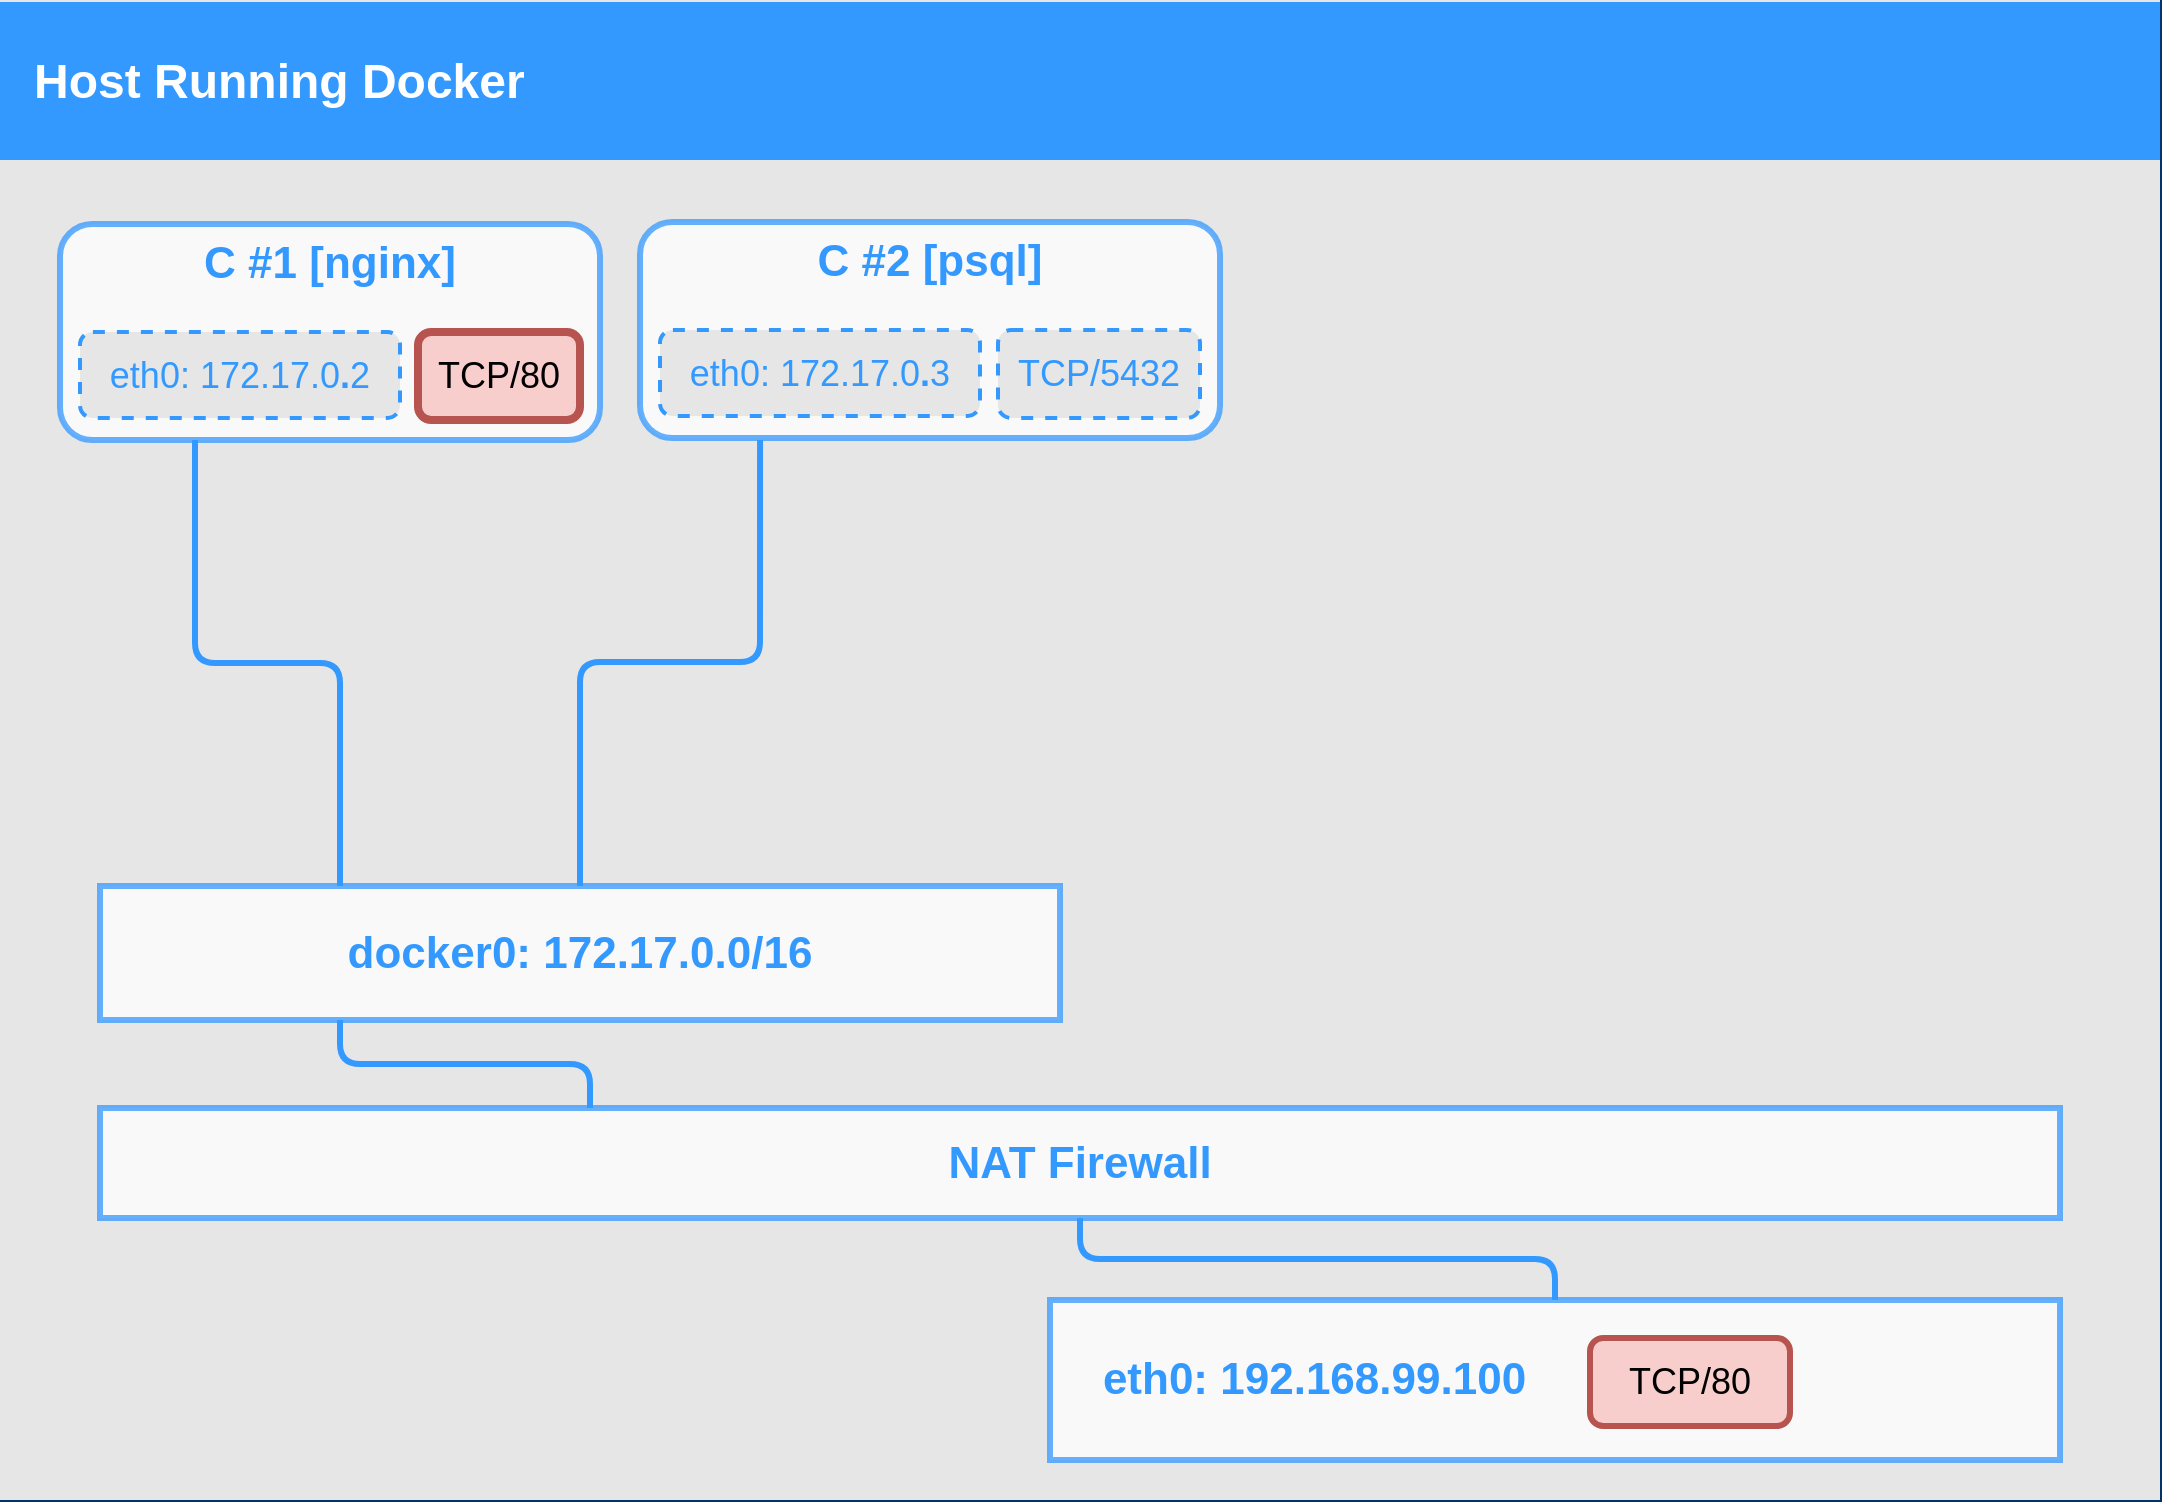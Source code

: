 <mxfile version="10.6.3" type="device"><diagram id="6a731a19-8d31-9384-78a2-239565b7b9f0" name="Page-1"><mxGraphModel dx="1672" dy="920" grid="1" gridSize="10" guides="1" tooltips="1" connect="1" arrows="1" fold="1" page="1" pageScale="1" pageWidth="1169" pageHeight="827" background="#003469" math="0" shadow="0"><root><mxCell id="0"/><mxCell id="1" parent="0"/><mxCell id="2019" value="" style="rounded=0;whiteSpace=wrap;html=1;dashed=1;strokeColor=none;strokeWidth=2;fillColor=#E6E6E6;fontFamily=Verdana;fontSize=12;fontColor=#00BEF2;verticalAlign=middle;" parent="1" vertex="1"><mxGeometry x="40" y="40" width="1080" height="750" as="geometry"/></mxCell><mxCell id="2025" value="Host Running Docker" style="whiteSpace=wrap;html=1;dashed=1;strokeColor=none;strokeWidth=2;fillColor=#3399FF;fontFamily=Helvetica;fontSize=24;fontColor=#FFFFFF;fontStyle=1;align=left;spacingLeft=15;" parent="1" vertex="1"><mxGeometry x="40" y="41" width="1080" height="79" as="geometry"/></mxCell><mxCell id="jSE16HTazwkBrNY0yoWK-2089" value="&lt;font color=&quot;#3399FF&quot;&gt;C #1 [nginx]&lt;/font&gt;" style="rounded=1;whiteSpace=wrap;html=1;strokeColor=#3399FF;strokeWidth=3;fillColor=#FFFFFF;fontFamily=Helvetica;fontSize=22;fontColor=#FFB366;opacity=75;verticalAlign=top;fontStyle=1;align=center;" parent="1" vertex="1"><mxGeometry x="70" y="152" width="270" height="108" as="geometry"/></mxCell><mxCell id="jSE16HTazwkBrNY0yoWK-2091" value="&lt;div&gt;&lt;font style=&quot;font-size: 18px&quot;&gt;eth0: 172.17.0&lt;b&gt;.&lt;/b&gt;2&lt;/font&gt;&lt;/div&gt;" style="rounded=1;whiteSpace=wrap;html=1;strokeColor=#3399FF;strokeWidth=2;fillColor=#E6E6E6;fontSize=18;fontColor=#3399FF;align=center;spacingLeft=0;dashed=1;verticalAlign=middle;" parent="1" vertex="1"><mxGeometry x="80" y="206" width="160" height="43" as="geometry"/></mxCell><mxCell id="jSE16HTazwkBrNY0yoWK-2097" value="&lt;div align=&quot;left&quot;&gt;&amp;nbsp;&amp;nbsp;&amp;nbsp; eth0: 192.168.99.100&lt;/div&gt;" style="rounded=0;whiteSpace=wrap;html=1;strokeColor=#3399FF;strokeWidth=3;fillColor=#FFFFFF;fontFamily=Helvetica;fontSize=22;fontColor=#3399FF;opacity=75;verticalAlign=middle;fontStyle=1;align=left;spacingLeft=0;" parent="1" vertex="1"><mxGeometry x="565" y="690" width="505" height="80" as="geometry"/></mxCell><mxCell id="jSE16HTazwkBrNY0yoWK-2099" value="NAT Firewall" style="rounded=0;whiteSpace=wrap;html=1;strokeColor=#3399FF;strokeWidth=3;fillColor=#FFFFFF;fontFamily=Helvetica;fontSize=22;fontColor=#3399FF;opacity=75;verticalAlign=middle;fontStyle=1;align=center;" parent="1" vertex="1"><mxGeometry x="90" y="594" width="980" height="55" as="geometry"/></mxCell><mxCell id="jSE16HTazwkBrNY0yoWK-2101" value="" style="endArrow=none;startArrow=none;html=1;fontSize=22;fontColor=#3399FF;entryX=0.5;entryY=1;entryDx=0;entryDy=0;exitX=0.5;exitY=0;exitDx=0;exitDy=0;strokeColor=#3399FF;strokeWidth=3;targetPerimeterSpacing=0;edgeStyle=orthogonalEdgeStyle;startFill=0;endFill=0;" parent="1" source="jSE16HTazwkBrNY0yoWK-2097" target="jSE16HTazwkBrNY0yoWK-2099" edge="1"><mxGeometry width="50" height="50" relative="1" as="geometry"><mxPoint x="360" y="860" as="sourcePoint"/><mxPoint x="410" y="810" as="targetPoint"/></mxGeometry></mxCell><mxCell id="jSE16HTazwkBrNY0yoWK-2111" value="&lt;font style=&quot;font-size: 18px&quot;&gt;TCP/&lt;/font&gt;&lt;font style=&quot;font-size: 18px&quot;&gt;80&lt;/font&gt;" style="rounded=1;whiteSpace=wrap;html=1;strokeColor=#b85450;strokeWidth=4;fillColor=#f8cecc;fontSize=18;align=center;spacingLeft=0;verticalAlign=middle;" parent="1" vertex="1"><mxGeometry x="249" y="206" width="81" height="44" as="geometry"/></mxCell><mxCell id="jSE16HTazwkBrNY0yoWK-2121" value="docker0: 172.17.0.0/16" style="rounded=0;whiteSpace=wrap;html=1;strokeColor=#3399FF;strokeWidth=3;fillColor=#FFFFFF;fontFamily=Helvetica;fontSize=22;fontColor=#3399FF;opacity=75;verticalAlign=middle;fontStyle=1;align=center;" parent="1" vertex="1"><mxGeometry x="90" y="483" width="480" height="67" as="geometry"/></mxCell><mxCell id="jSE16HTazwkBrNY0yoWK-2123" value="&lt;font color=&quot;#3399FF&quot;&gt;C #2 [psql]&lt;/font&gt;" style="rounded=1;whiteSpace=wrap;html=1;strokeColor=#3399FF;strokeWidth=3;fillColor=#FFFFFF;fontFamily=Helvetica;fontSize=22;fontColor=#FFB366;opacity=75;verticalAlign=top;fontStyle=1;align=center;" parent="1" vertex="1"><mxGeometry x="360" y="151" width="290" height="108" as="geometry"/></mxCell><mxCell id="jSE16HTazwkBrNY0yoWK-2124" value="&lt;div&gt;&lt;font style=&quot;font-size: 18px&quot;&gt;eth0: 172.17.0&lt;b&gt;.&lt;/b&gt;3&lt;/font&gt;&lt;/div&gt;" style="rounded=1;whiteSpace=wrap;html=1;strokeColor=#3399FF;strokeWidth=2;fillColor=#E6E6E6;fontSize=18;fontColor=#3399FF;align=center;spacingLeft=0;dashed=1;verticalAlign=middle;" parent="1" vertex="1"><mxGeometry x="370" y="205" width="160" height="43" as="geometry"/></mxCell><mxCell id="jSE16HTazwkBrNY0yoWK-2125" value="&lt;font style=&quot;font-size: 18px&quot;&gt;TCP/&lt;/font&gt;5432" style="rounded=1;whiteSpace=wrap;html=1;strokeColor=#3399FF;strokeWidth=2;fillColor=#E6E6E6;fontSize=18;fontColor=#3399FF;align=center;spacingLeft=0;dashed=1;verticalAlign=middle;" parent="1" vertex="1"><mxGeometry x="539" y="205" width="101" height="44" as="geometry"/></mxCell><mxCell id="jSE16HTazwkBrNY0yoWK-2129" value="" style="endArrow=none;startArrow=none;html=1;strokeColor=#3399FF;strokeWidth=3;fontSize=22;fontColor=#3399FF;entryX=0.25;entryY=1;entryDx=0;entryDy=0;exitX=0.25;exitY=0;exitDx=0;exitDy=0;edgeStyle=orthogonalEdgeStyle;startFill=0;endFill=0;" parent="1" source="jSE16HTazwkBrNY0yoWK-2121" target="jSE16HTazwkBrNY0yoWK-2089" edge="1"><mxGeometry width="50" height="50" relative="1" as="geometry"><mxPoint x="40" y="860" as="sourcePoint"/><mxPoint x="90" y="810" as="targetPoint"/></mxGeometry></mxCell><mxCell id="jSE16HTazwkBrNY0yoWK-2130" value="" style="endArrow=none;startArrow=none;html=1;strokeColor=#3399FF;strokeWidth=3;fontSize=22;fontColor=#3399FF;entryX=0.207;entryY=1.009;entryDx=0;entryDy=0;entryPerimeter=0;exitX=0.5;exitY=0;exitDx=0;exitDy=0;edgeStyle=orthogonalEdgeStyle;startFill=0;endFill=0;" parent="1" source="jSE16HTazwkBrNY0yoWK-2121" target="jSE16HTazwkBrNY0yoWK-2123" edge="1"><mxGeometry width="50" height="50" relative="1" as="geometry"><mxPoint x="40" y="860" as="sourcePoint"/><mxPoint x="90" y="810" as="targetPoint"/></mxGeometry></mxCell><mxCell id="jSE16HTazwkBrNY0yoWK-2133" value="&lt;font style=&quot;font-size: 18px&quot;&gt;TCP/&lt;/font&gt;&lt;font style=&quot;font-size: 18px&quot;&gt;80&lt;/font&gt;" style="rounded=1;whiteSpace=wrap;html=1;strokeColor=#b85450;strokeWidth=3;fillColor=#f8cecc;fontSize=18;align=center;spacingLeft=0;verticalAlign=middle;" parent="1" vertex="1"><mxGeometry x="835" y="709" width="100" height="44" as="geometry"/></mxCell><mxCell id="jSE16HTazwkBrNY0yoWK-2146" value="" style="endArrow=none;startArrow=none;html=1;strokeColor=#3399FF;strokeWidth=3;fontSize=22;fontColor=#3399FF;entryX=0.25;entryY=1;entryDx=0;entryDy=0;exitX=0.25;exitY=0;exitDx=0;exitDy=0;edgeStyle=orthogonalEdgeStyle;startFill=0;endFill=0;" parent="1" source="jSE16HTazwkBrNY0yoWK-2099" target="jSE16HTazwkBrNY0yoWK-2121" edge="1"><mxGeometry width="50" height="50" relative="1" as="geometry"><mxPoint x="40" y="860" as="sourcePoint"/><mxPoint x="90" y="810" as="targetPoint"/></mxGeometry></mxCell></root></mxGraphModel></diagram></mxfile>
